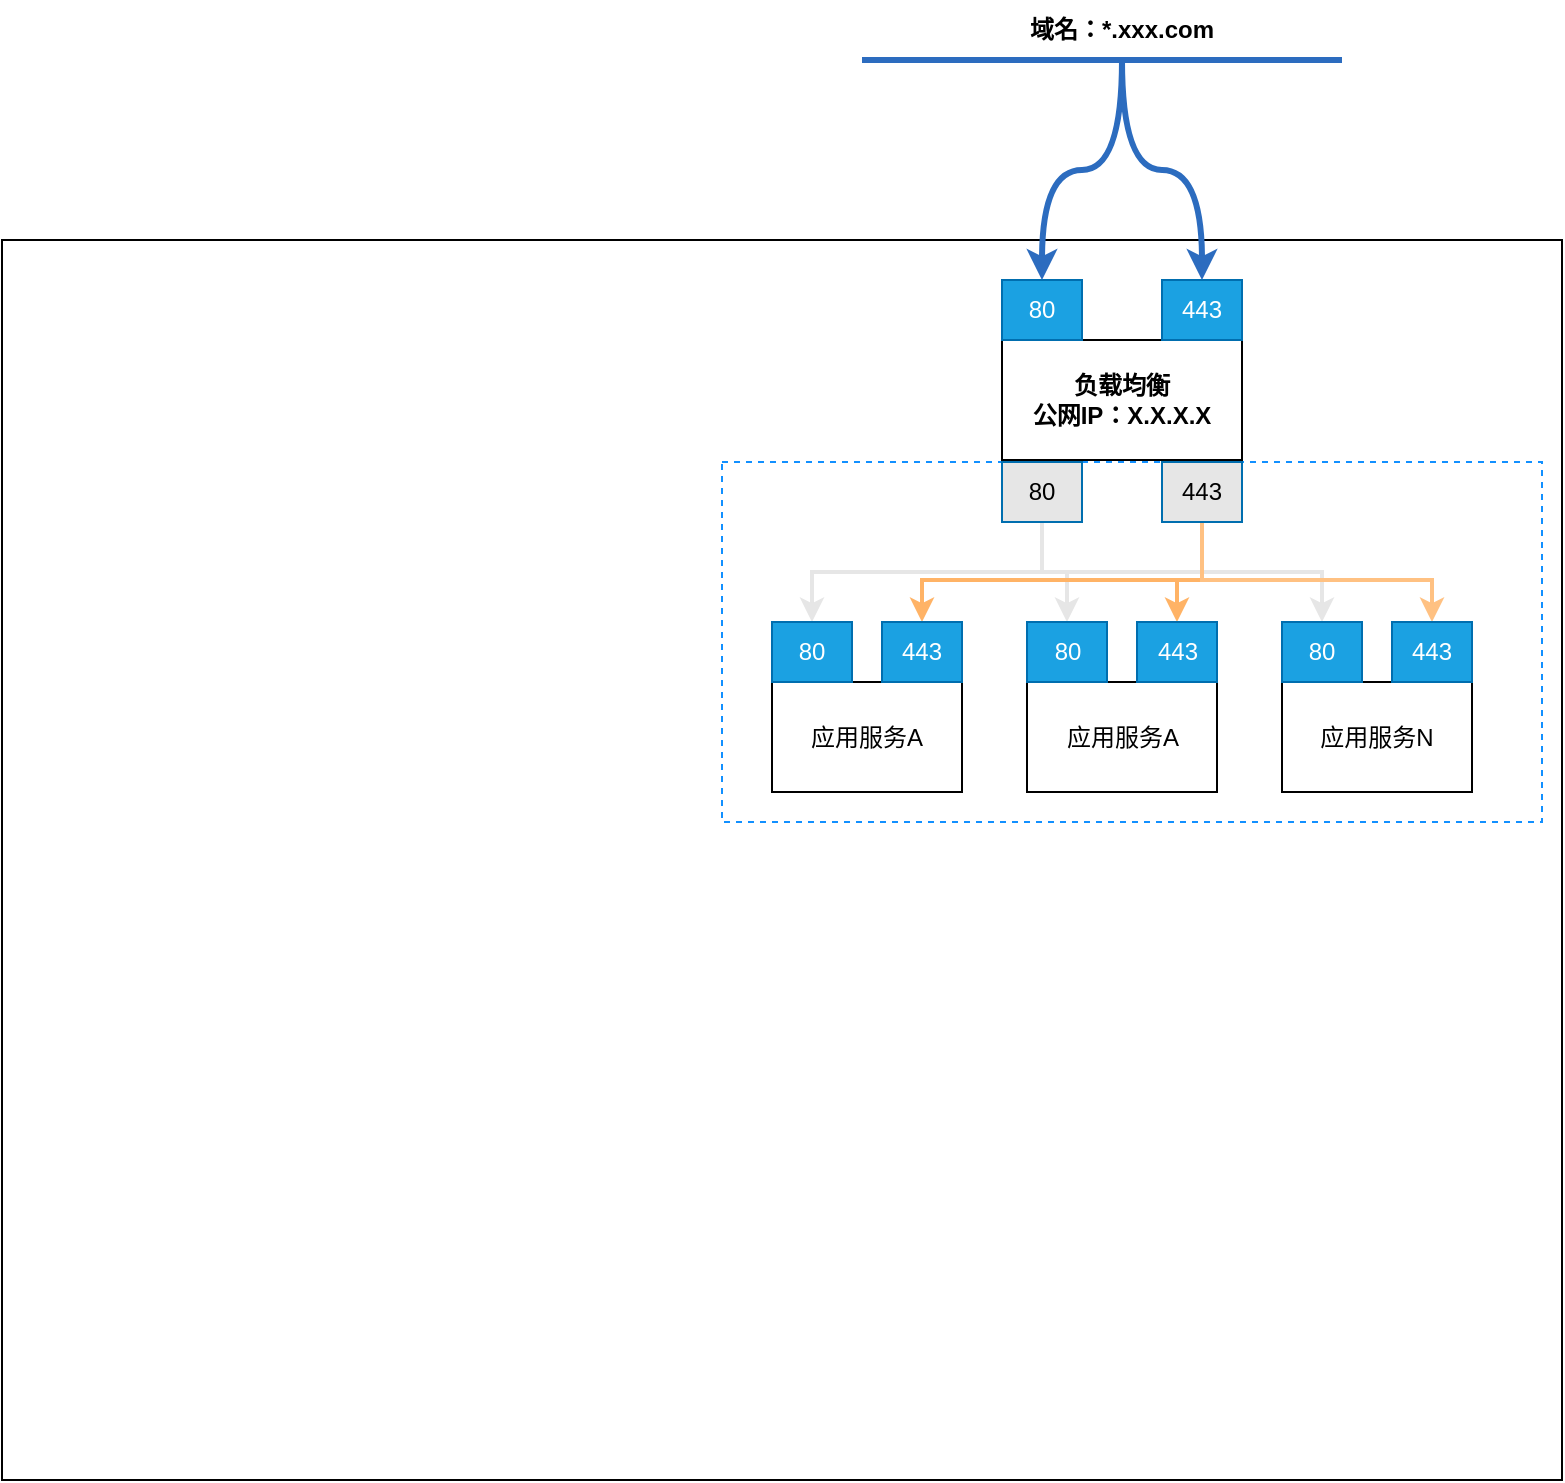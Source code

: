 <mxfile version="17.4.6" type="github">
  <diagram id="IjAMOr1OzUYP8cjZ_zTt" name="Page-1">
    <mxGraphModel dx="1422" dy="762" grid="1" gridSize="10" guides="1" tooltips="1" connect="1" arrows="1" fold="1" page="1" pageScale="1" pageWidth="827" pageHeight="1169" math="0" shadow="0">
      <root>
        <mxCell id="0" />
        <mxCell id="1" parent="0" />
        <mxCell id="D1nOF1cbzJ2PWLS59vnM-1" value="" style="endArrow=none;html=1;rounded=0;fillColor=#dae8fc;strokeColor=#2C6CBF;strokeWidth=3;" edge="1" parent="1">
          <mxGeometry width="50" height="50" relative="1" as="geometry">
            <mxPoint x="500" y="230" as="sourcePoint" />
            <mxPoint x="740" y="230" as="targetPoint" />
          </mxGeometry>
        </mxCell>
        <mxCell id="D1nOF1cbzJ2PWLS59vnM-2" value="域名：*.xxx.com" style="text;html=1;strokeColor=none;fillColor=none;align=center;verticalAlign=middle;whiteSpace=wrap;rounded=0;fontStyle=1" vertex="1" parent="1">
          <mxGeometry x="575" y="200" width="110" height="30" as="geometry" />
        </mxCell>
        <mxCell id="D1nOF1cbzJ2PWLS59vnM-3" value="" style="rounded=0;whiteSpace=wrap;html=1;" vertex="1" parent="1">
          <mxGeometry x="70" y="320" width="780" height="620" as="geometry" />
        </mxCell>
        <mxCell id="D1nOF1cbzJ2PWLS59vnM-4" value="" style="rounded=0;whiteSpace=wrap;html=1;dashed=1;strokeColor=#1290FF;" vertex="1" parent="1">
          <mxGeometry x="430" y="431" width="410" height="180" as="geometry" />
        </mxCell>
        <mxCell id="D1nOF1cbzJ2PWLS59vnM-5" value="负载均衡&lt;br&gt;公网IP：X.X.X.X" style="rounded=0;whiteSpace=wrap;html=1;fontStyle=1" vertex="1" parent="1">
          <mxGeometry x="570" y="370" width="120" height="60" as="geometry" />
        </mxCell>
        <mxCell id="D1nOF1cbzJ2PWLS59vnM-6" value="80" style="text;html=1;strokeColor=#006EAF;fillColor=#1ba1e2;align=center;verticalAlign=middle;whiteSpace=wrap;rounded=0;fontColor=#ffffff;" vertex="1" parent="1">
          <mxGeometry x="570" y="340" width="40" height="30" as="geometry" />
        </mxCell>
        <mxCell id="D1nOF1cbzJ2PWLS59vnM-7" value="443" style="text;html=1;strokeColor=#006EAF;fillColor=#1ba1e2;align=center;verticalAlign=middle;whiteSpace=wrap;rounded=0;fontColor=#ffffff;" vertex="1" parent="1">
          <mxGeometry x="650" y="340" width="40" height="30" as="geometry" />
        </mxCell>
        <mxCell id="D1nOF1cbzJ2PWLS59vnM-8" style="edgeStyle=orthogonalEdgeStyle;rounded=0;orthogonalLoop=1;jettySize=auto;html=1;strokeColor=#2C6CBF;strokeWidth=3;curved=1;" edge="1" parent="1" source="D1nOF1cbzJ2PWLS59vnM-2" target="D1nOF1cbzJ2PWLS59vnM-6">
          <mxGeometry relative="1" as="geometry" />
        </mxCell>
        <mxCell id="D1nOF1cbzJ2PWLS59vnM-9" style="edgeStyle=orthogonalEdgeStyle;rounded=0;orthogonalLoop=1;jettySize=auto;html=1;strokeColor=#2C6CBF;strokeWidth=3;curved=1;" edge="1" parent="1" source="D1nOF1cbzJ2PWLS59vnM-2" target="D1nOF1cbzJ2PWLS59vnM-7">
          <mxGeometry relative="1" as="geometry" />
        </mxCell>
        <mxCell id="D1nOF1cbzJ2PWLS59vnM-10" value="应用服务A" style="rounded=0;whiteSpace=wrap;html=1;" vertex="1" parent="1">
          <mxGeometry x="455" y="541" width="95" height="55" as="geometry" />
        </mxCell>
        <mxCell id="D1nOF1cbzJ2PWLS59vnM-20" style="edgeStyle=elbowEdgeStyle;rounded=0;orthogonalLoop=1;jettySize=auto;html=1;entryX=0.5;entryY=0;entryDx=0;entryDy=0;fontColor=#000000;strokeColor=#E6E6E6;strokeWidth=2;elbow=vertical;" edge="1" parent="1" source="D1nOF1cbzJ2PWLS59vnM-12" target="D1nOF1cbzJ2PWLS59vnM-14">
          <mxGeometry relative="1" as="geometry" />
        </mxCell>
        <mxCell id="D1nOF1cbzJ2PWLS59vnM-25" style="edgeStyle=elbowEdgeStyle;rounded=0;orthogonalLoop=1;jettySize=auto;elbow=vertical;html=1;fontColor=#000000;strokeColor=#E6E6E6;strokeWidth=2;" edge="1" parent="1" source="D1nOF1cbzJ2PWLS59vnM-12" target="D1nOF1cbzJ2PWLS59vnM-21">
          <mxGeometry relative="1" as="geometry" />
        </mxCell>
        <mxCell id="D1nOF1cbzJ2PWLS59vnM-27" style="edgeStyle=elbowEdgeStyle;rounded=0;orthogonalLoop=1;jettySize=auto;elbow=vertical;html=1;fontColor=#000000;strokeColor=#E6E6E6;strokeWidth=2;" edge="1" parent="1" source="D1nOF1cbzJ2PWLS59vnM-12" target="D1nOF1cbzJ2PWLS59vnM-4">
          <mxGeometry relative="1" as="geometry" />
        </mxCell>
        <mxCell id="D1nOF1cbzJ2PWLS59vnM-28" style="edgeStyle=elbowEdgeStyle;rounded=0;orthogonalLoop=1;jettySize=auto;elbow=vertical;html=1;fontColor=#000000;strokeColor=#E6E6E6;strokeWidth=2;" edge="1" parent="1" source="D1nOF1cbzJ2PWLS59vnM-12" target="D1nOF1cbzJ2PWLS59vnM-4">
          <mxGeometry relative="1" as="geometry" />
        </mxCell>
        <mxCell id="D1nOF1cbzJ2PWLS59vnM-29" style="edgeStyle=elbowEdgeStyle;rounded=0;orthogonalLoop=1;jettySize=auto;elbow=vertical;html=1;entryX=0.5;entryY=0;entryDx=0;entryDy=0;fontColor=#000000;strokeColor=#E6E6E6;strokeWidth=2;" edge="1" parent="1" source="D1nOF1cbzJ2PWLS59vnM-12" target="D1nOF1cbzJ2PWLS59vnM-23">
          <mxGeometry relative="1" as="geometry" />
        </mxCell>
        <mxCell id="D1nOF1cbzJ2PWLS59vnM-12" value="80" style="text;html=1;strokeColor=#006EAF;fillColor=#E6E6E6;align=center;verticalAlign=middle;whiteSpace=wrap;rounded=0;fontColor=#000000;" vertex="1" parent="1">
          <mxGeometry x="570" y="431" width="40" height="30" as="geometry" />
        </mxCell>
        <mxCell id="D1nOF1cbzJ2PWLS59vnM-30" style="edgeStyle=elbowEdgeStyle;rounded=0;orthogonalLoop=1;jettySize=auto;elbow=vertical;html=1;fontColor=#000000;strokeColor=#FFB366;strokeWidth=2;" edge="1" parent="1" source="D1nOF1cbzJ2PWLS59vnM-13" target="D1nOF1cbzJ2PWLS59vnM-15">
          <mxGeometry relative="1" as="geometry">
            <Array as="points">
              <mxPoint x="630" y="490" />
              <mxPoint x="600" y="500" />
            </Array>
          </mxGeometry>
        </mxCell>
        <mxCell id="D1nOF1cbzJ2PWLS59vnM-31" style="edgeStyle=elbowEdgeStyle;rounded=0;orthogonalLoop=1;jettySize=auto;elbow=vertical;html=1;entryX=0.5;entryY=0;entryDx=0;entryDy=0;fontColor=#000000;strokeColor=#FFB366;strokeWidth=2;" edge="1" parent="1" source="D1nOF1cbzJ2PWLS59vnM-13" target="D1nOF1cbzJ2PWLS59vnM-22">
          <mxGeometry relative="1" as="geometry">
            <Array as="points">
              <mxPoint x="670" y="490" />
            </Array>
          </mxGeometry>
        </mxCell>
        <mxCell id="D1nOF1cbzJ2PWLS59vnM-32" style="edgeStyle=elbowEdgeStyle;rounded=0;orthogonalLoop=1;jettySize=auto;elbow=vertical;html=1;fontColor=#000000;strokeColor=#FFC182;strokeWidth=2;" edge="1" parent="1" source="D1nOF1cbzJ2PWLS59vnM-13" target="D1nOF1cbzJ2PWLS59vnM-24">
          <mxGeometry relative="1" as="geometry">
            <Array as="points">
              <mxPoint x="730" y="490" />
            </Array>
          </mxGeometry>
        </mxCell>
        <mxCell id="D1nOF1cbzJ2PWLS59vnM-13" value="443" style="text;html=1;strokeColor=#006EAF;fillColor=#E6E6E6;align=center;verticalAlign=middle;whiteSpace=wrap;rounded=0;fontColor=#000000;" vertex="1" parent="1">
          <mxGeometry x="650" y="431" width="40" height="30" as="geometry" />
        </mxCell>
        <mxCell id="D1nOF1cbzJ2PWLS59vnM-14" value="80" style="text;html=1;strokeColor=#006EAF;fillColor=#1ba1e2;align=center;verticalAlign=middle;whiteSpace=wrap;rounded=0;fontColor=#ffffff;" vertex="1" parent="1">
          <mxGeometry x="455" y="511" width="40" height="30" as="geometry" />
        </mxCell>
        <mxCell id="D1nOF1cbzJ2PWLS59vnM-15" value="443" style="text;html=1;strokeColor=#006EAF;fillColor=#1ba1e2;align=center;verticalAlign=middle;whiteSpace=wrap;rounded=0;fontColor=#ffffff;" vertex="1" parent="1">
          <mxGeometry x="510" y="511" width="40" height="30" as="geometry" />
        </mxCell>
        <mxCell id="D1nOF1cbzJ2PWLS59vnM-16" value="应用服务A" style="rounded=0;whiteSpace=wrap;html=1;" vertex="1" parent="1">
          <mxGeometry x="582.5" y="541" width="95" height="55" as="geometry" />
        </mxCell>
        <mxCell id="D1nOF1cbzJ2PWLS59vnM-17" value="应用服务N" style="rounded=0;whiteSpace=wrap;html=1;" vertex="1" parent="1">
          <mxGeometry x="710" y="541" width="95" height="55" as="geometry" />
        </mxCell>
        <mxCell id="D1nOF1cbzJ2PWLS59vnM-21" value="80" style="text;html=1;strokeColor=#006EAF;fillColor=#1ba1e2;align=center;verticalAlign=middle;whiteSpace=wrap;rounded=0;fontColor=#ffffff;" vertex="1" parent="1">
          <mxGeometry x="582.5" y="511" width="40" height="30" as="geometry" />
        </mxCell>
        <mxCell id="D1nOF1cbzJ2PWLS59vnM-22" value="443" style="text;html=1;strokeColor=#006EAF;fillColor=#1ba1e2;align=center;verticalAlign=middle;whiteSpace=wrap;rounded=0;fontColor=#ffffff;" vertex="1" parent="1">
          <mxGeometry x="637.5" y="511" width="40" height="30" as="geometry" />
        </mxCell>
        <mxCell id="D1nOF1cbzJ2PWLS59vnM-23" value="80" style="text;html=1;strokeColor=#006EAF;fillColor=#1ba1e2;align=center;verticalAlign=middle;whiteSpace=wrap;rounded=0;fontColor=#ffffff;" vertex="1" parent="1">
          <mxGeometry x="710" y="511" width="40" height="30" as="geometry" />
        </mxCell>
        <mxCell id="D1nOF1cbzJ2PWLS59vnM-24" value="443" style="text;html=1;strokeColor=#006EAF;fillColor=#1ba1e2;align=center;verticalAlign=middle;whiteSpace=wrap;rounded=0;fontColor=#ffffff;" vertex="1" parent="1">
          <mxGeometry x="765" y="511" width="40" height="30" as="geometry" />
        </mxCell>
      </root>
    </mxGraphModel>
  </diagram>
</mxfile>
